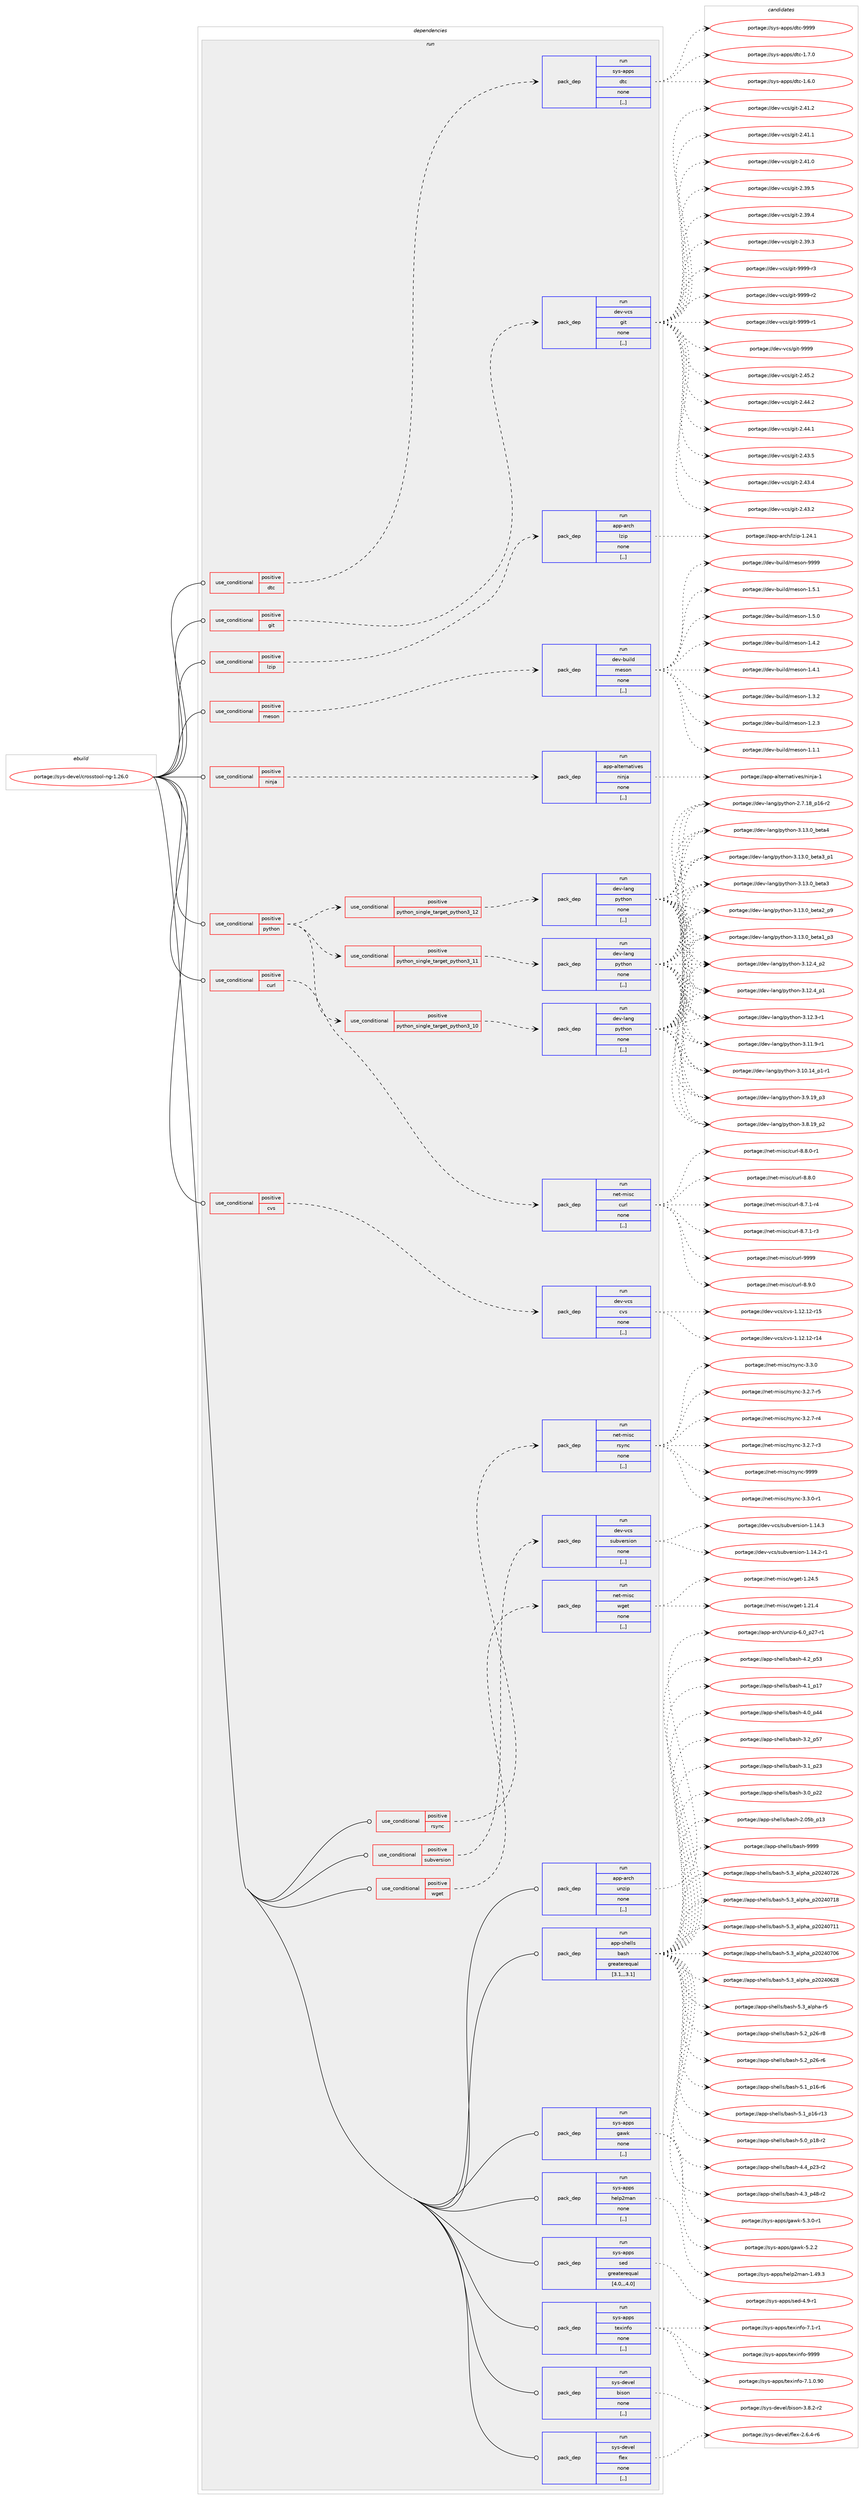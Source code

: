 digraph prolog {

# *************
# Graph options
# *************

newrank=true;
concentrate=true;
compound=true;
graph [rankdir=LR,fontname=Helvetica,fontsize=10,ranksep=1.5];#, ranksep=2.5, nodesep=0.2];
edge  [arrowhead=vee];
node  [fontname=Helvetica,fontsize=10];

# **********
# The ebuild
# **********

subgraph cluster_leftcol {
color=gray;
label=<<i>ebuild</i>>;
id [label="portage://sys-devel/crosstool-ng-1.26.0", color=red, width=4, href="../sys-devel/crosstool-ng-1.26.0.svg"];
}

# ****************
# The dependencies
# ****************

subgraph cluster_midcol {
color=gray;
label=<<i>dependencies</i>>;
subgraph cluster_compile {
fillcolor="#eeeeee";
style=filled;
label=<<i>compile</i>>;
}
subgraph cluster_compileandrun {
fillcolor="#eeeeee";
style=filled;
label=<<i>compile and run</i>>;
}
subgraph cluster_run {
fillcolor="#eeeeee";
style=filled;
label=<<i>run</i>>;
subgraph cond115096 {
dependency432803 [label=<<TABLE BORDER="0" CELLBORDER="1" CELLSPACING="0" CELLPADDING="4"><TR><TD ROWSPAN="3" CELLPADDING="10">use_conditional</TD></TR><TR><TD>positive</TD></TR><TR><TD>curl</TD></TR></TABLE>>, shape=none, color=red];
subgraph pack314761 {
dependency432804 [label=<<TABLE BORDER="0" CELLBORDER="1" CELLSPACING="0" CELLPADDING="4" WIDTH="220"><TR><TD ROWSPAN="6" CELLPADDING="30">pack_dep</TD></TR><TR><TD WIDTH="110">run</TD></TR><TR><TD>net-misc</TD></TR><TR><TD>curl</TD></TR><TR><TD>none</TD></TR><TR><TD>[,,]</TD></TR></TABLE>>, shape=none, color=blue];
}
dependency432803:e -> dependency432804:w [weight=20,style="dashed",arrowhead="vee"];
}
id:e -> dependency432803:w [weight=20,style="solid",arrowhead="odot"];
subgraph cond115097 {
dependency432805 [label=<<TABLE BORDER="0" CELLBORDER="1" CELLSPACING="0" CELLPADDING="4"><TR><TD ROWSPAN="3" CELLPADDING="10">use_conditional</TD></TR><TR><TD>positive</TD></TR><TR><TD>cvs</TD></TR></TABLE>>, shape=none, color=red];
subgraph pack314762 {
dependency432806 [label=<<TABLE BORDER="0" CELLBORDER="1" CELLSPACING="0" CELLPADDING="4" WIDTH="220"><TR><TD ROWSPAN="6" CELLPADDING="30">pack_dep</TD></TR><TR><TD WIDTH="110">run</TD></TR><TR><TD>dev-vcs</TD></TR><TR><TD>cvs</TD></TR><TR><TD>none</TD></TR><TR><TD>[,,]</TD></TR></TABLE>>, shape=none, color=blue];
}
dependency432805:e -> dependency432806:w [weight=20,style="dashed",arrowhead="vee"];
}
id:e -> dependency432805:w [weight=20,style="solid",arrowhead="odot"];
subgraph cond115098 {
dependency432807 [label=<<TABLE BORDER="0" CELLBORDER="1" CELLSPACING="0" CELLPADDING="4"><TR><TD ROWSPAN="3" CELLPADDING="10">use_conditional</TD></TR><TR><TD>positive</TD></TR><TR><TD>dtc</TD></TR></TABLE>>, shape=none, color=red];
subgraph pack314763 {
dependency432808 [label=<<TABLE BORDER="0" CELLBORDER="1" CELLSPACING="0" CELLPADDING="4" WIDTH="220"><TR><TD ROWSPAN="6" CELLPADDING="30">pack_dep</TD></TR><TR><TD WIDTH="110">run</TD></TR><TR><TD>sys-apps</TD></TR><TR><TD>dtc</TD></TR><TR><TD>none</TD></TR><TR><TD>[,,]</TD></TR></TABLE>>, shape=none, color=blue];
}
dependency432807:e -> dependency432808:w [weight=20,style="dashed",arrowhead="vee"];
}
id:e -> dependency432807:w [weight=20,style="solid",arrowhead="odot"];
subgraph cond115099 {
dependency432809 [label=<<TABLE BORDER="0" CELLBORDER="1" CELLSPACING="0" CELLPADDING="4"><TR><TD ROWSPAN="3" CELLPADDING="10">use_conditional</TD></TR><TR><TD>positive</TD></TR><TR><TD>git</TD></TR></TABLE>>, shape=none, color=red];
subgraph pack314764 {
dependency432810 [label=<<TABLE BORDER="0" CELLBORDER="1" CELLSPACING="0" CELLPADDING="4" WIDTH="220"><TR><TD ROWSPAN="6" CELLPADDING="30">pack_dep</TD></TR><TR><TD WIDTH="110">run</TD></TR><TR><TD>dev-vcs</TD></TR><TR><TD>git</TD></TR><TR><TD>none</TD></TR><TR><TD>[,,]</TD></TR></TABLE>>, shape=none, color=blue];
}
dependency432809:e -> dependency432810:w [weight=20,style="dashed",arrowhead="vee"];
}
id:e -> dependency432809:w [weight=20,style="solid",arrowhead="odot"];
subgraph cond115100 {
dependency432811 [label=<<TABLE BORDER="0" CELLBORDER="1" CELLSPACING="0" CELLPADDING="4"><TR><TD ROWSPAN="3" CELLPADDING="10">use_conditional</TD></TR><TR><TD>positive</TD></TR><TR><TD>lzip</TD></TR></TABLE>>, shape=none, color=red];
subgraph pack314765 {
dependency432812 [label=<<TABLE BORDER="0" CELLBORDER="1" CELLSPACING="0" CELLPADDING="4" WIDTH="220"><TR><TD ROWSPAN="6" CELLPADDING="30">pack_dep</TD></TR><TR><TD WIDTH="110">run</TD></TR><TR><TD>app-arch</TD></TR><TR><TD>lzip</TD></TR><TR><TD>none</TD></TR><TR><TD>[,,]</TD></TR></TABLE>>, shape=none, color=blue];
}
dependency432811:e -> dependency432812:w [weight=20,style="dashed",arrowhead="vee"];
}
id:e -> dependency432811:w [weight=20,style="solid",arrowhead="odot"];
subgraph cond115101 {
dependency432813 [label=<<TABLE BORDER="0" CELLBORDER="1" CELLSPACING="0" CELLPADDING="4"><TR><TD ROWSPAN="3" CELLPADDING="10">use_conditional</TD></TR><TR><TD>positive</TD></TR><TR><TD>meson</TD></TR></TABLE>>, shape=none, color=red];
subgraph pack314766 {
dependency432814 [label=<<TABLE BORDER="0" CELLBORDER="1" CELLSPACING="0" CELLPADDING="4" WIDTH="220"><TR><TD ROWSPAN="6" CELLPADDING="30">pack_dep</TD></TR><TR><TD WIDTH="110">run</TD></TR><TR><TD>dev-build</TD></TR><TR><TD>meson</TD></TR><TR><TD>none</TD></TR><TR><TD>[,,]</TD></TR></TABLE>>, shape=none, color=blue];
}
dependency432813:e -> dependency432814:w [weight=20,style="dashed",arrowhead="vee"];
}
id:e -> dependency432813:w [weight=20,style="solid",arrowhead="odot"];
subgraph cond115102 {
dependency432815 [label=<<TABLE BORDER="0" CELLBORDER="1" CELLSPACING="0" CELLPADDING="4"><TR><TD ROWSPAN="3" CELLPADDING="10">use_conditional</TD></TR><TR><TD>positive</TD></TR><TR><TD>ninja</TD></TR></TABLE>>, shape=none, color=red];
subgraph pack314767 {
dependency432816 [label=<<TABLE BORDER="0" CELLBORDER="1" CELLSPACING="0" CELLPADDING="4" WIDTH="220"><TR><TD ROWSPAN="6" CELLPADDING="30">pack_dep</TD></TR><TR><TD WIDTH="110">run</TD></TR><TR><TD>app-alternatives</TD></TR><TR><TD>ninja</TD></TR><TR><TD>none</TD></TR><TR><TD>[,,]</TD></TR></TABLE>>, shape=none, color=blue];
}
dependency432815:e -> dependency432816:w [weight=20,style="dashed",arrowhead="vee"];
}
id:e -> dependency432815:w [weight=20,style="solid",arrowhead="odot"];
subgraph cond115103 {
dependency432817 [label=<<TABLE BORDER="0" CELLBORDER="1" CELLSPACING="0" CELLPADDING="4"><TR><TD ROWSPAN="3" CELLPADDING="10">use_conditional</TD></TR><TR><TD>positive</TD></TR><TR><TD>python</TD></TR></TABLE>>, shape=none, color=red];
subgraph cond115104 {
dependency432818 [label=<<TABLE BORDER="0" CELLBORDER="1" CELLSPACING="0" CELLPADDING="4"><TR><TD ROWSPAN="3" CELLPADDING="10">use_conditional</TD></TR><TR><TD>positive</TD></TR><TR><TD>python_single_target_python3_10</TD></TR></TABLE>>, shape=none, color=red];
subgraph pack314768 {
dependency432819 [label=<<TABLE BORDER="0" CELLBORDER="1" CELLSPACING="0" CELLPADDING="4" WIDTH="220"><TR><TD ROWSPAN="6" CELLPADDING="30">pack_dep</TD></TR><TR><TD WIDTH="110">run</TD></TR><TR><TD>dev-lang</TD></TR><TR><TD>python</TD></TR><TR><TD>none</TD></TR><TR><TD>[,,]</TD></TR></TABLE>>, shape=none, color=blue];
}
dependency432818:e -> dependency432819:w [weight=20,style="dashed",arrowhead="vee"];
}
dependency432817:e -> dependency432818:w [weight=20,style="dashed",arrowhead="vee"];
subgraph cond115105 {
dependency432820 [label=<<TABLE BORDER="0" CELLBORDER="1" CELLSPACING="0" CELLPADDING="4"><TR><TD ROWSPAN="3" CELLPADDING="10">use_conditional</TD></TR><TR><TD>positive</TD></TR><TR><TD>python_single_target_python3_11</TD></TR></TABLE>>, shape=none, color=red];
subgraph pack314769 {
dependency432821 [label=<<TABLE BORDER="0" CELLBORDER="1" CELLSPACING="0" CELLPADDING="4" WIDTH="220"><TR><TD ROWSPAN="6" CELLPADDING="30">pack_dep</TD></TR><TR><TD WIDTH="110">run</TD></TR><TR><TD>dev-lang</TD></TR><TR><TD>python</TD></TR><TR><TD>none</TD></TR><TR><TD>[,,]</TD></TR></TABLE>>, shape=none, color=blue];
}
dependency432820:e -> dependency432821:w [weight=20,style="dashed",arrowhead="vee"];
}
dependency432817:e -> dependency432820:w [weight=20,style="dashed",arrowhead="vee"];
subgraph cond115106 {
dependency432822 [label=<<TABLE BORDER="0" CELLBORDER="1" CELLSPACING="0" CELLPADDING="4"><TR><TD ROWSPAN="3" CELLPADDING="10">use_conditional</TD></TR><TR><TD>positive</TD></TR><TR><TD>python_single_target_python3_12</TD></TR></TABLE>>, shape=none, color=red];
subgraph pack314770 {
dependency432823 [label=<<TABLE BORDER="0" CELLBORDER="1" CELLSPACING="0" CELLPADDING="4" WIDTH="220"><TR><TD ROWSPAN="6" CELLPADDING="30">pack_dep</TD></TR><TR><TD WIDTH="110">run</TD></TR><TR><TD>dev-lang</TD></TR><TR><TD>python</TD></TR><TR><TD>none</TD></TR><TR><TD>[,,]</TD></TR></TABLE>>, shape=none, color=blue];
}
dependency432822:e -> dependency432823:w [weight=20,style="dashed",arrowhead="vee"];
}
dependency432817:e -> dependency432822:w [weight=20,style="dashed",arrowhead="vee"];
}
id:e -> dependency432817:w [weight=20,style="solid",arrowhead="odot"];
subgraph cond115107 {
dependency432824 [label=<<TABLE BORDER="0" CELLBORDER="1" CELLSPACING="0" CELLPADDING="4"><TR><TD ROWSPAN="3" CELLPADDING="10">use_conditional</TD></TR><TR><TD>positive</TD></TR><TR><TD>rsync</TD></TR></TABLE>>, shape=none, color=red];
subgraph pack314771 {
dependency432825 [label=<<TABLE BORDER="0" CELLBORDER="1" CELLSPACING="0" CELLPADDING="4" WIDTH="220"><TR><TD ROWSPAN="6" CELLPADDING="30">pack_dep</TD></TR><TR><TD WIDTH="110">run</TD></TR><TR><TD>net-misc</TD></TR><TR><TD>rsync</TD></TR><TR><TD>none</TD></TR><TR><TD>[,,]</TD></TR></TABLE>>, shape=none, color=blue];
}
dependency432824:e -> dependency432825:w [weight=20,style="dashed",arrowhead="vee"];
}
id:e -> dependency432824:w [weight=20,style="solid",arrowhead="odot"];
subgraph cond115108 {
dependency432826 [label=<<TABLE BORDER="0" CELLBORDER="1" CELLSPACING="0" CELLPADDING="4"><TR><TD ROWSPAN="3" CELLPADDING="10">use_conditional</TD></TR><TR><TD>positive</TD></TR><TR><TD>subversion</TD></TR></TABLE>>, shape=none, color=red];
subgraph pack314772 {
dependency432827 [label=<<TABLE BORDER="0" CELLBORDER="1" CELLSPACING="0" CELLPADDING="4" WIDTH="220"><TR><TD ROWSPAN="6" CELLPADDING="30">pack_dep</TD></TR><TR><TD WIDTH="110">run</TD></TR><TR><TD>dev-vcs</TD></TR><TR><TD>subversion</TD></TR><TR><TD>none</TD></TR><TR><TD>[,,]</TD></TR></TABLE>>, shape=none, color=blue];
}
dependency432826:e -> dependency432827:w [weight=20,style="dashed",arrowhead="vee"];
}
id:e -> dependency432826:w [weight=20,style="solid",arrowhead="odot"];
subgraph cond115109 {
dependency432828 [label=<<TABLE BORDER="0" CELLBORDER="1" CELLSPACING="0" CELLPADDING="4"><TR><TD ROWSPAN="3" CELLPADDING="10">use_conditional</TD></TR><TR><TD>positive</TD></TR><TR><TD>wget</TD></TR></TABLE>>, shape=none, color=red];
subgraph pack314773 {
dependency432829 [label=<<TABLE BORDER="0" CELLBORDER="1" CELLSPACING="0" CELLPADDING="4" WIDTH="220"><TR><TD ROWSPAN="6" CELLPADDING="30">pack_dep</TD></TR><TR><TD WIDTH="110">run</TD></TR><TR><TD>net-misc</TD></TR><TR><TD>wget</TD></TR><TR><TD>none</TD></TR><TR><TD>[,,]</TD></TR></TABLE>>, shape=none, color=blue];
}
dependency432828:e -> dependency432829:w [weight=20,style="dashed",arrowhead="vee"];
}
id:e -> dependency432828:w [weight=20,style="solid",arrowhead="odot"];
subgraph pack314774 {
dependency432830 [label=<<TABLE BORDER="0" CELLBORDER="1" CELLSPACING="0" CELLPADDING="4" WIDTH="220"><TR><TD ROWSPAN="6" CELLPADDING="30">pack_dep</TD></TR><TR><TD WIDTH="110">run</TD></TR><TR><TD>app-arch</TD></TR><TR><TD>unzip</TD></TR><TR><TD>none</TD></TR><TR><TD>[,,]</TD></TR></TABLE>>, shape=none, color=blue];
}
id:e -> dependency432830:w [weight=20,style="solid",arrowhead="odot"];
subgraph pack314775 {
dependency432831 [label=<<TABLE BORDER="0" CELLBORDER="1" CELLSPACING="0" CELLPADDING="4" WIDTH="220"><TR><TD ROWSPAN="6" CELLPADDING="30">pack_dep</TD></TR><TR><TD WIDTH="110">run</TD></TR><TR><TD>app-shells</TD></TR><TR><TD>bash</TD></TR><TR><TD>greaterequal</TD></TR><TR><TD>[3.1,,,3.1]</TD></TR></TABLE>>, shape=none, color=blue];
}
id:e -> dependency432831:w [weight=20,style="solid",arrowhead="odot"];
subgraph pack314776 {
dependency432832 [label=<<TABLE BORDER="0" CELLBORDER="1" CELLSPACING="0" CELLPADDING="4" WIDTH="220"><TR><TD ROWSPAN="6" CELLPADDING="30">pack_dep</TD></TR><TR><TD WIDTH="110">run</TD></TR><TR><TD>sys-apps</TD></TR><TR><TD>gawk</TD></TR><TR><TD>none</TD></TR><TR><TD>[,,]</TD></TR></TABLE>>, shape=none, color=blue];
}
id:e -> dependency432832:w [weight=20,style="solid",arrowhead="odot"];
subgraph pack314777 {
dependency432833 [label=<<TABLE BORDER="0" CELLBORDER="1" CELLSPACING="0" CELLPADDING="4" WIDTH="220"><TR><TD ROWSPAN="6" CELLPADDING="30">pack_dep</TD></TR><TR><TD WIDTH="110">run</TD></TR><TR><TD>sys-apps</TD></TR><TR><TD>help2man</TD></TR><TR><TD>none</TD></TR><TR><TD>[,,]</TD></TR></TABLE>>, shape=none, color=blue];
}
id:e -> dependency432833:w [weight=20,style="solid",arrowhead="odot"];
subgraph pack314778 {
dependency432834 [label=<<TABLE BORDER="0" CELLBORDER="1" CELLSPACING="0" CELLPADDING="4" WIDTH="220"><TR><TD ROWSPAN="6" CELLPADDING="30">pack_dep</TD></TR><TR><TD WIDTH="110">run</TD></TR><TR><TD>sys-apps</TD></TR><TR><TD>sed</TD></TR><TR><TD>greaterequal</TD></TR><TR><TD>[4.0,,,4.0]</TD></TR></TABLE>>, shape=none, color=blue];
}
id:e -> dependency432834:w [weight=20,style="solid",arrowhead="odot"];
subgraph pack314779 {
dependency432835 [label=<<TABLE BORDER="0" CELLBORDER="1" CELLSPACING="0" CELLPADDING="4" WIDTH="220"><TR><TD ROWSPAN="6" CELLPADDING="30">pack_dep</TD></TR><TR><TD WIDTH="110">run</TD></TR><TR><TD>sys-apps</TD></TR><TR><TD>texinfo</TD></TR><TR><TD>none</TD></TR><TR><TD>[,,]</TD></TR></TABLE>>, shape=none, color=blue];
}
id:e -> dependency432835:w [weight=20,style="solid",arrowhead="odot"];
subgraph pack314780 {
dependency432836 [label=<<TABLE BORDER="0" CELLBORDER="1" CELLSPACING="0" CELLPADDING="4" WIDTH="220"><TR><TD ROWSPAN="6" CELLPADDING="30">pack_dep</TD></TR><TR><TD WIDTH="110">run</TD></TR><TR><TD>sys-devel</TD></TR><TR><TD>bison</TD></TR><TR><TD>none</TD></TR><TR><TD>[,,]</TD></TR></TABLE>>, shape=none, color=blue];
}
id:e -> dependency432836:w [weight=20,style="solid",arrowhead="odot"];
subgraph pack314781 {
dependency432837 [label=<<TABLE BORDER="0" CELLBORDER="1" CELLSPACING="0" CELLPADDING="4" WIDTH="220"><TR><TD ROWSPAN="6" CELLPADDING="30">pack_dep</TD></TR><TR><TD WIDTH="110">run</TD></TR><TR><TD>sys-devel</TD></TR><TR><TD>flex</TD></TR><TR><TD>none</TD></TR><TR><TD>[,,]</TD></TR></TABLE>>, shape=none, color=blue];
}
id:e -> dependency432837:w [weight=20,style="solid",arrowhead="odot"];
}
}

# **************
# The candidates
# **************

subgraph cluster_choices {
rank=same;
color=gray;
label=<<i>candidates</i>>;

subgraph choice314761 {
color=black;
nodesep=1;
choice110101116451091051159947991171141084557575757 [label="portage://net-misc/curl-9999", color=red, width=4,href="../net-misc/curl-9999.svg"];
choice11010111645109105115994799117114108455646574648 [label="portage://net-misc/curl-8.9.0", color=red, width=4,href="../net-misc/curl-8.9.0.svg"];
choice110101116451091051159947991171141084556465646484511449 [label="portage://net-misc/curl-8.8.0-r1", color=red, width=4,href="../net-misc/curl-8.8.0-r1.svg"];
choice11010111645109105115994799117114108455646564648 [label="portage://net-misc/curl-8.8.0", color=red, width=4,href="../net-misc/curl-8.8.0.svg"];
choice110101116451091051159947991171141084556465546494511452 [label="portage://net-misc/curl-8.7.1-r4", color=red, width=4,href="../net-misc/curl-8.7.1-r4.svg"];
choice110101116451091051159947991171141084556465546494511451 [label="portage://net-misc/curl-8.7.1-r3", color=red, width=4,href="../net-misc/curl-8.7.1-r3.svg"];
dependency432804:e -> choice110101116451091051159947991171141084557575757:w [style=dotted,weight="100"];
dependency432804:e -> choice11010111645109105115994799117114108455646574648:w [style=dotted,weight="100"];
dependency432804:e -> choice110101116451091051159947991171141084556465646484511449:w [style=dotted,weight="100"];
dependency432804:e -> choice11010111645109105115994799117114108455646564648:w [style=dotted,weight="100"];
dependency432804:e -> choice110101116451091051159947991171141084556465546494511452:w [style=dotted,weight="100"];
dependency432804:e -> choice110101116451091051159947991171141084556465546494511451:w [style=dotted,weight="100"];
}
subgraph choice314762 {
color=black;
nodesep=1;
choice100101118451189911547991181154549464950464950451144953 [label="portage://dev-vcs/cvs-1.12.12-r15", color=red, width=4,href="../dev-vcs/cvs-1.12.12-r15.svg"];
choice100101118451189911547991181154549464950464950451144952 [label="portage://dev-vcs/cvs-1.12.12-r14", color=red, width=4,href="../dev-vcs/cvs-1.12.12-r14.svg"];
dependency432806:e -> choice100101118451189911547991181154549464950464950451144953:w [style=dotted,weight="100"];
dependency432806:e -> choice100101118451189911547991181154549464950464950451144952:w [style=dotted,weight="100"];
}
subgraph choice314763 {
color=black;
nodesep=1;
choice115121115459711211211547100116994557575757 [label="portage://sys-apps/dtc-9999", color=red, width=4,href="../sys-apps/dtc-9999.svg"];
choice11512111545971121121154710011699454946554648 [label="portage://sys-apps/dtc-1.7.0", color=red, width=4,href="../sys-apps/dtc-1.7.0.svg"];
choice11512111545971121121154710011699454946544648 [label="portage://sys-apps/dtc-1.6.0", color=red, width=4,href="../sys-apps/dtc-1.6.0.svg"];
dependency432808:e -> choice115121115459711211211547100116994557575757:w [style=dotted,weight="100"];
dependency432808:e -> choice11512111545971121121154710011699454946554648:w [style=dotted,weight="100"];
dependency432808:e -> choice11512111545971121121154710011699454946544648:w [style=dotted,weight="100"];
}
subgraph choice314764 {
color=black;
nodesep=1;
choice10010111845118991154710310511645575757574511451 [label="portage://dev-vcs/git-9999-r3", color=red, width=4,href="../dev-vcs/git-9999-r3.svg"];
choice10010111845118991154710310511645575757574511450 [label="portage://dev-vcs/git-9999-r2", color=red, width=4,href="../dev-vcs/git-9999-r2.svg"];
choice10010111845118991154710310511645575757574511449 [label="portage://dev-vcs/git-9999-r1", color=red, width=4,href="../dev-vcs/git-9999-r1.svg"];
choice1001011184511899115471031051164557575757 [label="portage://dev-vcs/git-9999", color=red, width=4,href="../dev-vcs/git-9999.svg"];
choice10010111845118991154710310511645504652534650 [label="portage://dev-vcs/git-2.45.2", color=red, width=4,href="../dev-vcs/git-2.45.2.svg"];
choice10010111845118991154710310511645504652524650 [label="portage://dev-vcs/git-2.44.2", color=red, width=4,href="../dev-vcs/git-2.44.2.svg"];
choice10010111845118991154710310511645504652524649 [label="portage://dev-vcs/git-2.44.1", color=red, width=4,href="../dev-vcs/git-2.44.1.svg"];
choice10010111845118991154710310511645504652514653 [label="portage://dev-vcs/git-2.43.5", color=red, width=4,href="../dev-vcs/git-2.43.5.svg"];
choice10010111845118991154710310511645504652514652 [label="portage://dev-vcs/git-2.43.4", color=red, width=4,href="../dev-vcs/git-2.43.4.svg"];
choice10010111845118991154710310511645504652514650 [label="portage://dev-vcs/git-2.43.2", color=red, width=4,href="../dev-vcs/git-2.43.2.svg"];
choice10010111845118991154710310511645504652494650 [label="portage://dev-vcs/git-2.41.2", color=red, width=4,href="../dev-vcs/git-2.41.2.svg"];
choice10010111845118991154710310511645504652494649 [label="portage://dev-vcs/git-2.41.1", color=red, width=4,href="../dev-vcs/git-2.41.1.svg"];
choice10010111845118991154710310511645504652494648 [label="portage://dev-vcs/git-2.41.0", color=red, width=4,href="../dev-vcs/git-2.41.0.svg"];
choice10010111845118991154710310511645504651574653 [label="portage://dev-vcs/git-2.39.5", color=red, width=4,href="../dev-vcs/git-2.39.5.svg"];
choice10010111845118991154710310511645504651574652 [label="portage://dev-vcs/git-2.39.4", color=red, width=4,href="../dev-vcs/git-2.39.4.svg"];
choice10010111845118991154710310511645504651574651 [label="portage://dev-vcs/git-2.39.3", color=red, width=4,href="../dev-vcs/git-2.39.3.svg"];
dependency432810:e -> choice10010111845118991154710310511645575757574511451:w [style=dotted,weight="100"];
dependency432810:e -> choice10010111845118991154710310511645575757574511450:w [style=dotted,weight="100"];
dependency432810:e -> choice10010111845118991154710310511645575757574511449:w [style=dotted,weight="100"];
dependency432810:e -> choice1001011184511899115471031051164557575757:w [style=dotted,weight="100"];
dependency432810:e -> choice10010111845118991154710310511645504652534650:w [style=dotted,weight="100"];
dependency432810:e -> choice10010111845118991154710310511645504652524650:w [style=dotted,weight="100"];
dependency432810:e -> choice10010111845118991154710310511645504652524649:w [style=dotted,weight="100"];
dependency432810:e -> choice10010111845118991154710310511645504652514653:w [style=dotted,weight="100"];
dependency432810:e -> choice10010111845118991154710310511645504652514652:w [style=dotted,weight="100"];
dependency432810:e -> choice10010111845118991154710310511645504652514650:w [style=dotted,weight="100"];
dependency432810:e -> choice10010111845118991154710310511645504652494650:w [style=dotted,weight="100"];
dependency432810:e -> choice10010111845118991154710310511645504652494649:w [style=dotted,weight="100"];
dependency432810:e -> choice10010111845118991154710310511645504652494648:w [style=dotted,weight="100"];
dependency432810:e -> choice10010111845118991154710310511645504651574653:w [style=dotted,weight="100"];
dependency432810:e -> choice10010111845118991154710310511645504651574652:w [style=dotted,weight="100"];
dependency432810:e -> choice10010111845118991154710310511645504651574651:w [style=dotted,weight="100"];
}
subgraph choice314765 {
color=black;
nodesep=1;
choice971121124597114991044710812210511245494650524649 [label="portage://app-arch/lzip-1.24.1", color=red, width=4,href="../app-arch/lzip-1.24.1.svg"];
dependency432812:e -> choice971121124597114991044710812210511245494650524649:w [style=dotted,weight="100"];
}
subgraph choice314766 {
color=black;
nodesep=1;
choice1001011184598117105108100471091011151111104557575757 [label="portage://dev-build/meson-9999", color=red, width=4,href="../dev-build/meson-9999.svg"];
choice100101118459811710510810047109101115111110454946534649 [label="portage://dev-build/meson-1.5.1", color=red, width=4,href="../dev-build/meson-1.5.1.svg"];
choice100101118459811710510810047109101115111110454946534648 [label="portage://dev-build/meson-1.5.0", color=red, width=4,href="../dev-build/meson-1.5.0.svg"];
choice100101118459811710510810047109101115111110454946524650 [label="portage://dev-build/meson-1.4.2", color=red, width=4,href="../dev-build/meson-1.4.2.svg"];
choice100101118459811710510810047109101115111110454946524649 [label="portage://dev-build/meson-1.4.1", color=red, width=4,href="../dev-build/meson-1.4.1.svg"];
choice100101118459811710510810047109101115111110454946514650 [label="portage://dev-build/meson-1.3.2", color=red, width=4,href="../dev-build/meson-1.3.2.svg"];
choice100101118459811710510810047109101115111110454946504651 [label="portage://dev-build/meson-1.2.3", color=red, width=4,href="../dev-build/meson-1.2.3.svg"];
choice100101118459811710510810047109101115111110454946494649 [label="portage://dev-build/meson-1.1.1", color=red, width=4,href="../dev-build/meson-1.1.1.svg"];
dependency432814:e -> choice1001011184598117105108100471091011151111104557575757:w [style=dotted,weight="100"];
dependency432814:e -> choice100101118459811710510810047109101115111110454946534649:w [style=dotted,weight="100"];
dependency432814:e -> choice100101118459811710510810047109101115111110454946534648:w [style=dotted,weight="100"];
dependency432814:e -> choice100101118459811710510810047109101115111110454946524650:w [style=dotted,weight="100"];
dependency432814:e -> choice100101118459811710510810047109101115111110454946524649:w [style=dotted,weight="100"];
dependency432814:e -> choice100101118459811710510810047109101115111110454946514650:w [style=dotted,weight="100"];
dependency432814:e -> choice100101118459811710510810047109101115111110454946504651:w [style=dotted,weight="100"];
dependency432814:e -> choice100101118459811710510810047109101115111110454946494649:w [style=dotted,weight="100"];
}
subgraph choice314767 {
color=black;
nodesep=1;
choice9711211245971081161011141109711610511810111547110105110106974549 [label="portage://app-alternatives/ninja-1", color=red, width=4,href="../app-alternatives/ninja-1.svg"];
dependency432816:e -> choice9711211245971081161011141109711610511810111547110105110106974549:w [style=dotted,weight="100"];
}
subgraph choice314768 {
color=black;
nodesep=1;
choice1001011184510897110103471121211161041111104551464951464895981011169752 [label="portage://dev-lang/python-3.13.0_beta4", color=red, width=4,href="../dev-lang/python-3.13.0_beta4.svg"];
choice10010111845108971101034711212111610411111045514649514648959810111697519511249 [label="portage://dev-lang/python-3.13.0_beta3_p1", color=red, width=4,href="../dev-lang/python-3.13.0_beta3_p1.svg"];
choice1001011184510897110103471121211161041111104551464951464895981011169751 [label="portage://dev-lang/python-3.13.0_beta3", color=red, width=4,href="../dev-lang/python-3.13.0_beta3.svg"];
choice10010111845108971101034711212111610411111045514649514648959810111697509511257 [label="portage://dev-lang/python-3.13.0_beta2_p9", color=red, width=4,href="../dev-lang/python-3.13.0_beta2_p9.svg"];
choice10010111845108971101034711212111610411111045514649514648959810111697499511251 [label="portage://dev-lang/python-3.13.0_beta1_p3", color=red, width=4,href="../dev-lang/python-3.13.0_beta1_p3.svg"];
choice100101118451089711010347112121116104111110455146495046529511250 [label="portage://dev-lang/python-3.12.4_p2", color=red, width=4,href="../dev-lang/python-3.12.4_p2.svg"];
choice100101118451089711010347112121116104111110455146495046529511249 [label="portage://dev-lang/python-3.12.4_p1", color=red, width=4,href="../dev-lang/python-3.12.4_p1.svg"];
choice100101118451089711010347112121116104111110455146495046514511449 [label="portage://dev-lang/python-3.12.3-r1", color=red, width=4,href="../dev-lang/python-3.12.3-r1.svg"];
choice100101118451089711010347112121116104111110455146494946574511449 [label="portage://dev-lang/python-3.11.9-r1", color=red, width=4,href="../dev-lang/python-3.11.9-r1.svg"];
choice100101118451089711010347112121116104111110455146494846495295112494511449 [label="portage://dev-lang/python-3.10.14_p1-r1", color=red, width=4,href="../dev-lang/python-3.10.14_p1-r1.svg"];
choice100101118451089711010347112121116104111110455146574649579511251 [label="portage://dev-lang/python-3.9.19_p3", color=red, width=4,href="../dev-lang/python-3.9.19_p3.svg"];
choice100101118451089711010347112121116104111110455146564649579511250 [label="portage://dev-lang/python-3.8.19_p2", color=red, width=4,href="../dev-lang/python-3.8.19_p2.svg"];
choice100101118451089711010347112121116104111110455046554649569511249544511450 [label="portage://dev-lang/python-2.7.18_p16-r2", color=red, width=4,href="../dev-lang/python-2.7.18_p16-r2.svg"];
dependency432819:e -> choice1001011184510897110103471121211161041111104551464951464895981011169752:w [style=dotted,weight="100"];
dependency432819:e -> choice10010111845108971101034711212111610411111045514649514648959810111697519511249:w [style=dotted,weight="100"];
dependency432819:e -> choice1001011184510897110103471121211161041111104551464951464895981011169751:w [style=dotted,weight="100"];
dependency432819:e -> choice10010111845108971101034711212111610411111045514649514648959810111697509511257:w [style=dotted,weight="100"];
dependency432819:e -> choice10010111845108971101034711212111610411111045514649514648959810111697499511251:w [style=dotted,weight="100"];
dependency432819:e -> choice100101118451089711010347112121116104111110455146495046529511250:w [style=dotted,weight="100"];
dependency432819:e -> choice100101118451089711010347112121116104111110455146495046529511249:w [style=dotted,weight="100"];
dependency432819:e -> choice100101118451089711010347112121116104111110455146495046514511449:w [style=dotted,weight="100"];
dependency432819:e -> choice100101118451089711010347112121116104111110455146494946574511449:w [style=dotted,weight="100"];
dependency432819:e -> choice100101118451089711010347112121116104111110455146494846495295112494511449:w [style=dotted,weight="100"];
dependency432819:e -> choice100101118451089711010347112121116104111110455146574649579511251:w [style=dotted,weight="100"];
dependency432819:e -> choice100101118451089711010347112121116104111110455146564649579511250:w [style=dotted,weight="100"];
dependency432819:e -> choice100101118451089711010347112121116104111110455046554649569511249544511450:w [style=dotted,weight="100"];
}
subgraph choice314769 {
color=black;
nodesep=1;
choice1001011184510897110103471121211161041111104551464951464895981011169752 [label="portage://dev-lang/python-3.13.0_beta4", color=red, width=4,href="../dev-lang/python-3.13.0_beta4.svg"];
choice10010111845108971101034711212111610411111045514649514648959810111697519511249 [label="portage://dev-lang/python-3.13.0_beta3_p1", color=red, width=4,href="../dev-lang/python-3.13.0_beta3_p1.svg"];
choice1001011184510897110103471121211161041111104551464951464895981011169751 [label="portage://dev-lang/python-3.13.0_beta3", color=red, width=4,href="../dev-lang/python-3.13.0_beta3.svg"];
choice10010111845108971101034711212111610411111045514649514648959810111697509511257 [label="portage://dev-lang/python-3.13.0_beta2_p9", color=red, width=4,href="../dev-lang/python-3.13.0_beta2_p9.svg"];
choice10010111845108971101034711212111610411111045514649514648959810111697499511251 [label="portage://dev-lang/python-3.13.0_beta1_p3", color=red, width=4,href="../dev-lang/python-3.13.0_beta1_p3.svg"];
choice100101118451089711010347112121116104111110455146495046529511250 [label="portage://dev-lang/python-3.12.4_p2", color=red, width=4,href="../dev-lang/python-3.12.4_p2.svg"];
choice100101118451089711010347112121116104111110455146495046529511249 [label="portage://dev-lang/python-3.12.4_p1", color=red, width=4,href="../dev-lang/python-3.12.4_p1.svg"];
choice100101118451089711010347112121116104111110455146495046514511449 [label="portage://dev-lang/python-3.12.3-r1", color=red, width=4,href="../dev-lang/python-3.12.3-r1.svg"];
choice100101118451089711010347112121116104111110455146494946574511449 [label="portage://dev-lang/python-3.11.9-r1", color=red, width=4,href="../dev-lang/python-3.11.9-r1.svg"];
choice100101118451089711010347112121116104111110455146494846495295112494511449 [label="portage://dev-lang/python-3.10.14_p1-r1", color=red, width=4,href="../dev-lang/python-3.10.14_p1-r1.svg"];
choice100101118451089711010347112121116104111110455146574649579511251 [label="portage://dev-lang/python-3.9.19_p3", color=red, width=4,href="../dev-lang/python-3.9.19_p3.svg"];
choice100101118451089711010347112121116104111110455146564649579511250 [label="portage://dev-lang/python-3.8.19_p2", color=red, width=4,href="../dev-lang/python-3.8.19_p2.svg"];
choice100101118451089711010347112121116104111110455046554649569511249544511450 [label="portage://dev-lang/python-2.7.18_p16-r2", color=red, width=4,href="../dev-lang/python-2.7.18_p16-r2.svg"];
dependency432821:e -> choice1001011184510897110103471121211161041111104551464951464895981011169752:w [style=dotted,weight="100"];
dependency432821:e -> choice10010111845108971101034711212111610411111045514649514648959810111697519511249:w [style=dotted,weight="100"];
dependency432821:e -> choice1001011184510897110103471121211161041111104551464951464895981011169751:w [style=dotted,weight="100"];
dependency432821:e -> choice10010111845108971101034711212111610411111045514649514648959810111697509511257:w [style=dotted,weight="100"];
dependency432821:e -> choice10010111845108971101034711212111610411111045514649514648959810111697499511251:w [style=dotted,weight="100"];
dependency432821:e -> choice100101118451089711010347112121116104111110455146495046529511250:w [style=dotted,weight="100"];
dependency432821:e -> choice100101118451089711010347112121116104111110455146495046529511249:w [style=dotted,weight="100"];
dependency432821:e -> choice100101118451089711010347112121116104111110455146495046514511449:w [style=dotted,weight="100"];
dependency432821:e -> choice100101118451089711010347112121116104111110455146494946574511449:w [style=dotted,weight="100"];
dependency432821:e -> choice100101118451089711010347112121116104111110455146494846495295112494511449:w [style=dotted,weight="100"];
dependency432821:e -> choice100101118451089711010347112121116104111110455146574649579511251:w [style=dotted,weight="100"];
dependency432821:e -> choice100101118451089711010347112121116104111110455146564649579511250:w [style=dotted,weight="100"];
dependency432821:e -> choice100101118451089711010347112121116104111110455046554649569511249544511450:w [style=dotted,weight="100"];
}
subgraph choice314770 {
color=black;
nodesep=1;
choice1001011184510897110103471121211161041111104551464951464895981011169752 [label="portage://dev-lang/python-3.13.0_beta4", color=red, width=4,href="../dev-lang/python-3.13.0_beta4.svg"];
choice10010111845108971101034711212111610411111045514649514648959810111697519511249 [label="portage://dev-lang/python-3.13.0_beta3_p1", color=red, width=4,href="../dev-lang/python-3.13.0_beta3_p1.svg"];
choice1001011184510897110103471121211161041111104551464951464895981011169751 [label="portage://dev-lang/python-3.13.0_beta3", color=red, width=4,href="../dev-lang/python-3.13.0_beta3.svg"];
choice10010111845108971101034711212111610411111045514649514648959810111697509511257 [label="portage://dev-lang/python-3.13.0_beta2_p9", color=red, width=4,href="../dev-lang/python-3.13.0_beta2_p9.svg"];
choice10010111845108971101034711212111610411111045514649514648959810111697499511251 [label="portage://dev-lang/python-3.13.0_beta1_p3", color=red, width=4,href="../dev-lang/python-3.13.0_beta1_p3.svg"];
choice100101118451089711010347112121116104111110455146495046529511250 [label="portage://dev-lang/python-3.12.4_p2", color=red, width=4,href="../dev-lang/python-3.12.4_p2.svg"];
choice100101118451089711010347112121116104111110455146495046529511249 [label="portage://dev-lang/python-3.12.4_p1", color=red, width=4,href="../dev-lang/python-3.12.4_p1.svg"];
choice100101118451089711010347112121116104111110455146495046514511449 [label="portage://dev-lang/python-3.12.3-r1", color=red, width=4,href="../dev-lang/python-3.12.3-r1.svg"];
choice100101118451089711010347112121116104111110455146494946574511449 [label="portage://dev-lang/python-3.11.9-r1", color=red, width=4,href="../dev-lang/python-3.11.9-r1.svg"];
choice100101118451089711010347112121116104111110455146494846495295112494511449 [label="portage://dev-lang/python-3.10.14_p1-r1", color=red, width=4,href="../dev-lang/python-3.10.14_p1-r1.svg"];
choice100101118451089711010347112121116104111110455146574649579511251 [label="portage://dev-lang/python-3.9.19_p3", color=red, width=4,href="../dev-lang/python-3.9.19_p3.svg"];
choice100101118451089711010347112121116104111110455146564649579511250 [label="portage://dev-lang/python-3.8.19_p2", color=red, width=4,href="../dev-lang/python-3.8.19_p2.svg"];
choice100101118451089711010347112121116104111110455046554649569511249544511450 [label="portage://dev-lang/python-2.7.18_p16-r2", color=red, width=4,href="../dev-lang/python-2.7.18_p16-r2.svg"];
dependency432823:e -> choice1001011184510897110103471121211161041111104551464951464895981011169752:w [style=dotted,weight="100"];
dependency432823:e -> choice10010111845108971101034711212111610411111045514649514648959810111697519511249:w [style=dotted,weight="100"];
dependency432823:e -> choice1001011184510897110103471121211161041111104551464951464895981011169751:w [style=dotted,weight="100"];
dependency432823:e -> choice10010111845108971101034711212111610411111045514649514648959810111697509511257:w [style=dotted,weight="100"];
dependency432823:e -> choice10010111845108971101034711212111610411111045514649514648959810111697499511251:w [style=dotted,weight="100"];
dependency432823:e -> choice100101118451089711010347112121116104111110455146495046529511250:w [style=dotted,weight="100"];
dependency432823:e -> choice100101118451089711010347112121116104111110455146495046529511249:w [style=dotted,weight="100"];
dependency432823:e -> choice100101118451089711010347112121116104111110455146495046514511449:w [style=dotted,weight="100"];
dependency432823:e -> choice100101118451089711010347112121116104111110455146494946574511449:w [style=dotted,weight="100"];
dependency432823:e -> choice100101118451089711010347112121116104111110455146494846495295112494511449:w [style=dotted,weight="100"];
dependency432823:e -> choice100101118451089711010347112121116104111110455146574649579511251:w [style=dotted,weight="100"];
dependency432823:e -> choice100101118451089711010347112121116104111110455146564649579511250:w [style=dotted,weight="100"];
dependency432823:e -> choice100101118451089711010347112121116104111110455046554649569511249544511450:w [style=dotted,weight="100"];
}
subgraph choice314771 {
color=black;
nodesep=1;
choice110101116451091051159947114115121110994557575757 [label="portage://net-misc/rsync-9999", color=red, width=4,href="../net-misc/rsync-9999.svg"];
choice110101116451091051159947114115121110994551465146484511449 [label="portage://net-misc/rsync-3.3.0-r1", color=red, width=4,href="../net-misc/rsync-3.3.0-r1.svg"];
choice11010111645109105115994711411512111099455146514648 [label="portage://net-misc/rsync-3.3.0", color=red, width=4,href="../net-misc/rsync-3.3.0.svg"];
choice110101116451091051159947114115121110994551465046554511453 [label="portage://net-misc/rsync-3.2.7-r5", color=red, width=4,href="../net-misc/rsync-3.2.7-r5.svg"];
choice110101116451091051159947114115121110994551465046554511452 [label="portage://net-misc/rsync-3.2.7-r4", color=red, width=4,href="../net-misc/rsync-3.2.7-r4.svg"];
choice110101116451091051159947114115121110994551465046554511451 [label="portage://net-misc/rsync-3.2.7-r3", color=red, width=4,href="../net-misc/rsync-3.2.7-r3.svg"];
dependency432825:e -> choice110101116451091051159947114115121110994557575757:w [style=dotted,weight="100"];
dependency432825:e -> choice110101116451091051159947114115121110994551465146484511449:w [style=dotted,weight="100"];
dependency432825:e -> choice11010111645109105115994711411512111099455146514648:w [style=dotted,weight="100"];
dependency432825:e -> choice110101116451091051159947114115121110994551465046554511453:w [style=dotted,weight="100"];
dependency432825:e -> choice110101116451091051159947114115121110994551465046554511452:w [style=dotted,weight="100"];
dependency432825:e -> choice110101116451091051159947114115121110994551465046554511451:w [style=dotted,weight="100"];
}
subgraph choice314772 {
color=black;
nodesep=1;
choice1001011184511899115471151179811810111411510511111045494649524651 [label="portage://dev-vcs/subversion-1.14.3", color=red, width=4,href="../dev-vcs/subversion-1.14.3.svg"];
choice10010111845118991154711511798118101114115105111110454946495246504511449 [label="portage://dev-vcs/subversion-1.14.2-r1", color=red, width=4,href="../dev-vcs/subversion-1.14.2-r1.svg"];
dependency432827:e -> choice1001011184511899115471151179811810111411510511111045494649524651:w [style=dotted,weight="100"];
dependency432827:e -> choice10010111845118991154711511798118101114115105111110454946495246504511449:w [style=dotted,weight="100"];
}
subgraph choice314773 {
color=black;
nodesep=1;
choice11010111645109105115994711910310111645494650524653 [label="portage://net-misc/wget-1.24.5", color=red, width=4,href="../net-misc/wget-1.24.5.svg"];
choice11010111645109105115994711910310111645494650494652 [label="portage://net-misc/wget-1.21.4", color=red, width=4,href="../net-misc/wget-1.21.4.svg"];
dependency432829:e -> choice11010111645109105115994711910310111645494650524653:w [style=dotted,weight="100"];
dependency432829:e -> choice11010111645109105115994711910310111645494650494652:w [style=dotted,weight="100"];
}
subgraph choice314774 {
color=black;
nodesep=1;
choice9711211245971149910447117110122105112455446489511250554511449 [label="portage://app-arch/unzip-6.0_p27-r1", color=red, width=4,href="../app-arch/unzip-6.0_p27-r1.svg"];
dependency432830:e -> choice9711211245971149910447117110122105112455446489511250554511449:w [style=dotted,weight="100"];
}
subgraph choice314775 {
color=black;
nodesep=1;
choice97112112451151041011081081154798971151044557575757 [label="portage://app-shells/bash-9999", color=red, width=4,href="../app-shells/bash-9999.svg"];
choice971121124511510410110810811547989711510445534651959710811210497951125048505248555054 [label="portage://app-shells/bash-5.3_alpha_p20240726", color=red, width=4,href="../app-shells/bash-5.3_alpha_p20240726.svg"];
choice971121124511510410110810811547989711510445534651959710811210497951125048505248554956 [label="portage://app-shells/bash-5.3_alpha_p20240718", color=red, width=4,href="../app-shells/bash-5.3_alpha_p20240718.svg"];
choice971121124511510410110810811547989711510445534651959710811210497951125048505248554949 [label="portage://app-shells/bash-5.3_alpha_p20240711", color=red, width=4,href="../app-shells/bash-5.3_alpha_p20240711.svg"];
choice971121124511510410110810811547989711510445534651959710811210497951125048505248554854 [label="portage://app-shells/bash-5.3_alpha_p20240706", color=red, width=4,href="../app-shells/bash-5.3_alpha_p20240706.svg"];
choice971121124511510410110810811547989711510445534651959710811210497951125048505248545056 [label="portage://app-shells/bash-5.3_alpha_p20240628", color=red, width=4,href="../app-shells/bash-5.3_alpha_p20240628.svg"];
choice9711211245115104101108108115479897115104455346519597108112104974511453 [label="portage://app-shells/bash-5.3_alpha-r5", color=red, width=4,href="../app-shells/bash-5.3_alpha-r5.svg"];
choice9711211245115104101108108115479897115104455346509511250544511456 [label="portage://app-shells/bash-5.2_p26-r8", color=red, width=4,href="../app-shells/bash-5.2_p26-r8.svg"];
choice9711211245115104101108108115479897115104455346509511250544511454 [label="portage://app-shells/bash-5.2_p26-r6", color=red, width=4,href="../app-shells/bash-5.2_p26-r6.svg"];
choice9711211245115104101108108115479897115104455346499511249544511454 [label="portage://app-shells/bash-5.1_p16-r6", color=red, width=4,href="../app-shells/bash-5.1_p16-r6.svg"];
choice971121124511510410110810811547989711510445534649951124954451144951 [label="portage://app-shells/bash-5.1_p16-r13", color=red, width=4,href="../app-shells/bash-5.1_p16-r13.svg"];
choice9711211245115104101108108115479897115104455346489511249564511450 [label="portage://app-shells/bash-5.0_p18-r2", color=red, width=4,href="../app-shells/bash-5.0_p18-r2.svg"];
choice9711211245115104101108108115479897115104455246529511250514511450 [label="portage://app-shells/bash-4.4_p23-r2", color=red, width=4,href="../app-shells/bash-4.4_p23-r2.svg"];
choice9711211245115104101108108115479897115104455246519511252564511450 [label="portage://app-shells/bash-4.3_p48-r2", color=red, width=4,href="../app-shells/bash-4.3_p48-r2.svg"];
choice971121124511510410110810811547989711510445524650951125351 [label="portage://app-shells/bash-4.2_p53", color=red, width=4,href="../app-shells/bash-4.2_p53.svg"];
choice971121124511510410110810811547989711510445524649951124955 [label="portage://app-shells/bash-4.1_p17", color=red, width=4,href="../app-shells/bash-4.1_p17.svg"];
choice971121124511510410110810811547989711510445524648951125252 [label="portage://app-shells/bash-4.0_p44", color=red, width=4,href="../app-shells/bash-4.0_p44.svg"];
choice971121124511510410110810811547989711510445514650951125355 [label="portage://app-shells/bash-3.2_p57", color=red, width=4,href="../app-shells/bash-3.2_p57.svg"];
choice971121124511510410110810811547989711510445514649951125051 [label="portage://app-shells/bash-3.1_p23", color=red, width=4,href="../app-shells/bash-3.1_p23.svg"];
choice971121124511510410110810811547989711510445514648951125050 [label="portage://app-shells/bash-3.0_p22", color=red, width=4,href="../app-shells/bash-3.0_p22.svg"];
choice9711211245115104101108108115479897115104455046485398951124951 [label="portage://app-shells/bash-2.05b_p13", color=red, width=4,href="../app-shells/bash-2.05b_p13.svg"];
dependency432831:e -> choice97112112451151041011081081154798971151044557575757:w [style=dotted,weight="100"];
dependency432831:e -> choice971121124511510410110810811547989711510445534651959710811210497951125048505248555054:w [style=dotted,weight="100"];
dependency432831:e -> choice971121124511510410110810811547989711510445534651959710811210497951125048505248554956:w [style=dotted,weight="100"];
dependency432831:e -> choice971121124511510410110810811547989711510445534651959710811210497951125048505248554949:w [style=dotted,weight="100"];
dependency432831:e -> choice971121124511510410110810811547989711510445534651959710811210497951125048505248554854:w [style=dotted,weight="100"];
dependency432831:e -> choice971121124511510410110810811547989711510445534651959710811210497951125048505248545056:w [style=dotted,weight="100"];
dependency432831:e -> choice9711211245115104101108108115479897115104455346519597108112104974511453:w [style=dotted,weight="100"];
dependency432831:e -> choice9711211245115104101108108115479897115104455346509511250544511456:w [style=dotted,weight="100"];
dependency432831:e -> choice9711211245115104101108108115479897115104455346509511250544511454:w [style=dotted,weight="100"];
dependency432831:e -> choice9711211245115104101108108115479897115104455346499511249544511454:w [style=dotted,weight="100"];
dependency432831:e -> choice971121124511510410110810811547989711510445534649951124954451144951:w [style=dotted,weight="100"];
dependency432831:e -> choice9711211245115104101108108115479897115104455346489511249564511450:w [style=dotted,weight="100"];
dependency432831:e -> choice9711211245115104101108108115479897115104455246529511250514511450:w [style=dotted,weight="100"];
dependency432831:e -> choice9711211245115104101108108115479897115104455246519511252564511450:w [style=dotted,weight="100"];
dependency432831:e -> choice971121124511510410110810811547989711510445524650951125351:w [style=dotted,weight="100"];
dependency432831:e -> choice971121124511510410110810811547989711510445524649951124955:w [style=dotted,weight="100"];
dependency432831:e -> choice971121124511510410110810811547989711510445524648951125252:w [style=dotted,weight="100"];
dependency432831:e -> choice971121124511510410110810811547989711510445514650951125355:w [style=dotted,weight="100"];
dependency432831:e -> choice971121124511510410110810811547989711510445514649951125051:w [style=dotted,weight="100"];
dependency432831:e -> choice971121124511510410110810811547989711510445514648951125050:w [style=dotted,weight="100"];
dependency432831:e -> choice9711211245115104101108108115479897115104455046485398951124951:w [style=dotted,weight="100"];
}
subgraph choice314776 {
color=black;
nodesep=1;
choice115121115459711211211547103971191074553465146484511449 [label="portage://sys-apps/gawk-5.3.0-r1", color=red, width=4,href="../sys-apps/gawk-5.3.0-r1.svg"];
choice11512111545971121121154710397119107455346504650 [label="portage://sys-apps/gawk-5.2.2", color=red, width=4,href="../sys-apps/gawk-5.2.2.svg"];
dependency432832:e -> choice115121115459711211211547103971191074553465146484511449:w [style=dotted,weight="100"];
dependency432832:e -> choice11512111545971121121154710397119107455346504650:w [style=dotted,weight="100"];
}
subgraph choice314777 {
color=black;
nodesep=1;
choice115121115459711211211547104101108112501099711045494652574651 [label="portage://sys-apps/help2man-1.49.3", color=red, width=4,href="../sys-apps/help2man-1.49.3.svg"];
dependency432833:e -> choice115121115459711211211547104101108112501099711045494652574651:w [style=dotted,weight="100"];
}
subgraph choice314778 {
color=black;
nodesep=1;
choice115121115459711211211547115101100455246574511449 [label="portage://sys-apps/sed-4.9-r1", color=red, width=4,href="../sys-apps/sed-4.9-r1.svg"];
dependency432834:e -> choice115121115459711211211547115101100455246574511449:w [style=dotted,weight="100"];
}
subgraph choice314779 {
color=black;
nodesep=1;
choice1151211154597112112115471161011201051101021114557575757 [label="portage://sys-apps/texinfo-9999", color=red, width=4,href="../sys-apps/texinfo-9999.svg"];
choice115121115459711211211547116101120105110102111455546494648465748 [label="portage://sys-apps/texinfo-7.1.0.90", color=red, width=4,href="../sys-apps/texinfo-7.1.0.90.svg"];
choice115121115459711211211547116101120105110102111455546494511449 [label="portage://sys-apps/texinfo-7.1-r1", color=red, width=4,href="../sys-apps/texinfo-7.1-r1.svg"];
dependency432835:e -> choice1151211154597112112115471161011201051101021114557575757:w [style=dotted,weight="100"];
dependency432835:e -> choice115121115459711211211547116101120105110102111455546494648465748:w [style=dotted,weight="100"];
dependency432835:e -> choice115121115459711211211547116101120105110102111455546494511449:w [style=dotted,weight="100"];
}
subgraph choice314780 {
color=black;
nodesep=1;
choice1151211154510010111810110847981051151111104551465646504511450 [label="portage://sys-devel/bison-3.8.2-r2", color=red, width=4,href="../sys-devel/bison-3.8.2-r2.svg"];
dependency432836:e -> choice1151211154510010111810110847981051151111104551465646504511450:w [style=dotted,weight="100"];
}
subgraph choice314781 {
color=black;
nodesep=1;
choice11512111545100101118101108471021081011204550465446524511454 [label="portage://sys-devel/flex-2.6.4-r6", color=red, width=4,href="../sys-devel/flex-2.6.4-r6.svg"];
dependency432837:e -> choice11512111545100101118101108471021081011204550465446524511454:w [style=dotted,weight="100"];
}
}

}
